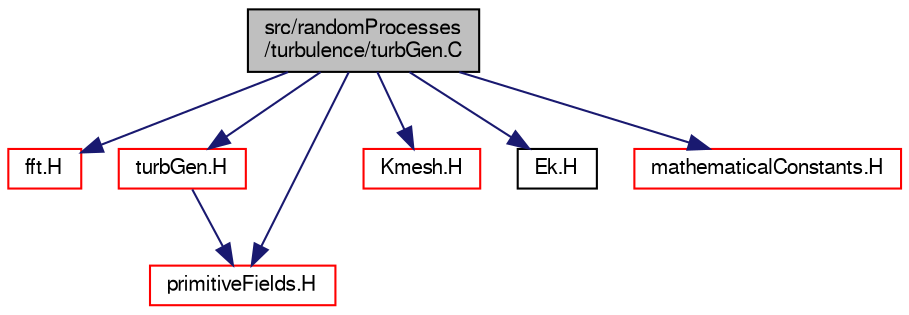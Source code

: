 digraph "src/randomProcesses/turbulence/turbGen.C"
{
  bgcolor="transparent";
  edge [fontname="FreeSans",fontsize="10",labelfontname="FreeSans",labelfontsize="10"];
  node [fontname="FreeSans",fontsize="10",shape=record];
  Node0 [label="src/randomProcesses\l/turbulence/turbGen.C",height=0.2,width=0.4,color="black", fillcolor="grey75", style="filled", fontcolor="black"];
  Node0 -> Node1 [color="midnightblue",fontsize="10",style="solid",fontname="FreeSans"];
  Node1 [label="fft.H",height=0.2,width=0.4,color="red",URL="$a13976.html"];
  Node0 -> Node106 [color="midnightblue",fontsize="10",style="solid",fontname="FreeSans"];
  Node106 [label="turbGen.H",height=0.2,width=0.4,color="red",URL="$a14015.html"];
  Node106 -> Node52 [color="midnightblue",fontsize="10",style="solid",fontname="FreeSans"];
  Node52 [label="primitiveFields.H",height=0.2,width=0.4,color="red",URL="$a09635.html",tooltip="Specialisations of Field<T> for scalar, vector and tensor. "];
  Node0 -> Node108 [color="midnightblue",fontsize="10",style="solid",fontname="FreeSans"];
  Node108 [label="Kmesh.H",height=0.2,width=0.4,color="red",URL="$a13994.html"];
  Node0 -> Node52 [color="midnightblue",fontsize="10",style="solid",fontname="FreeSans"];
  Node0 -> Node277 [color="midnightblue",fontsize="10",style="solid",fontname="FreeSans"];
  Node277 [label="Ek.H",height=0.2,width=0.4,color="black",URL="$a14009.html"];
  Node0 -> Node278 [color="midnightblue",fontsize="10",style="solid",fontname="FreeSans"];
  Node278 [label="mathematicalConstants.H",height=0.2,width=0.4,color="red",URL="$a10238.html"];
}
